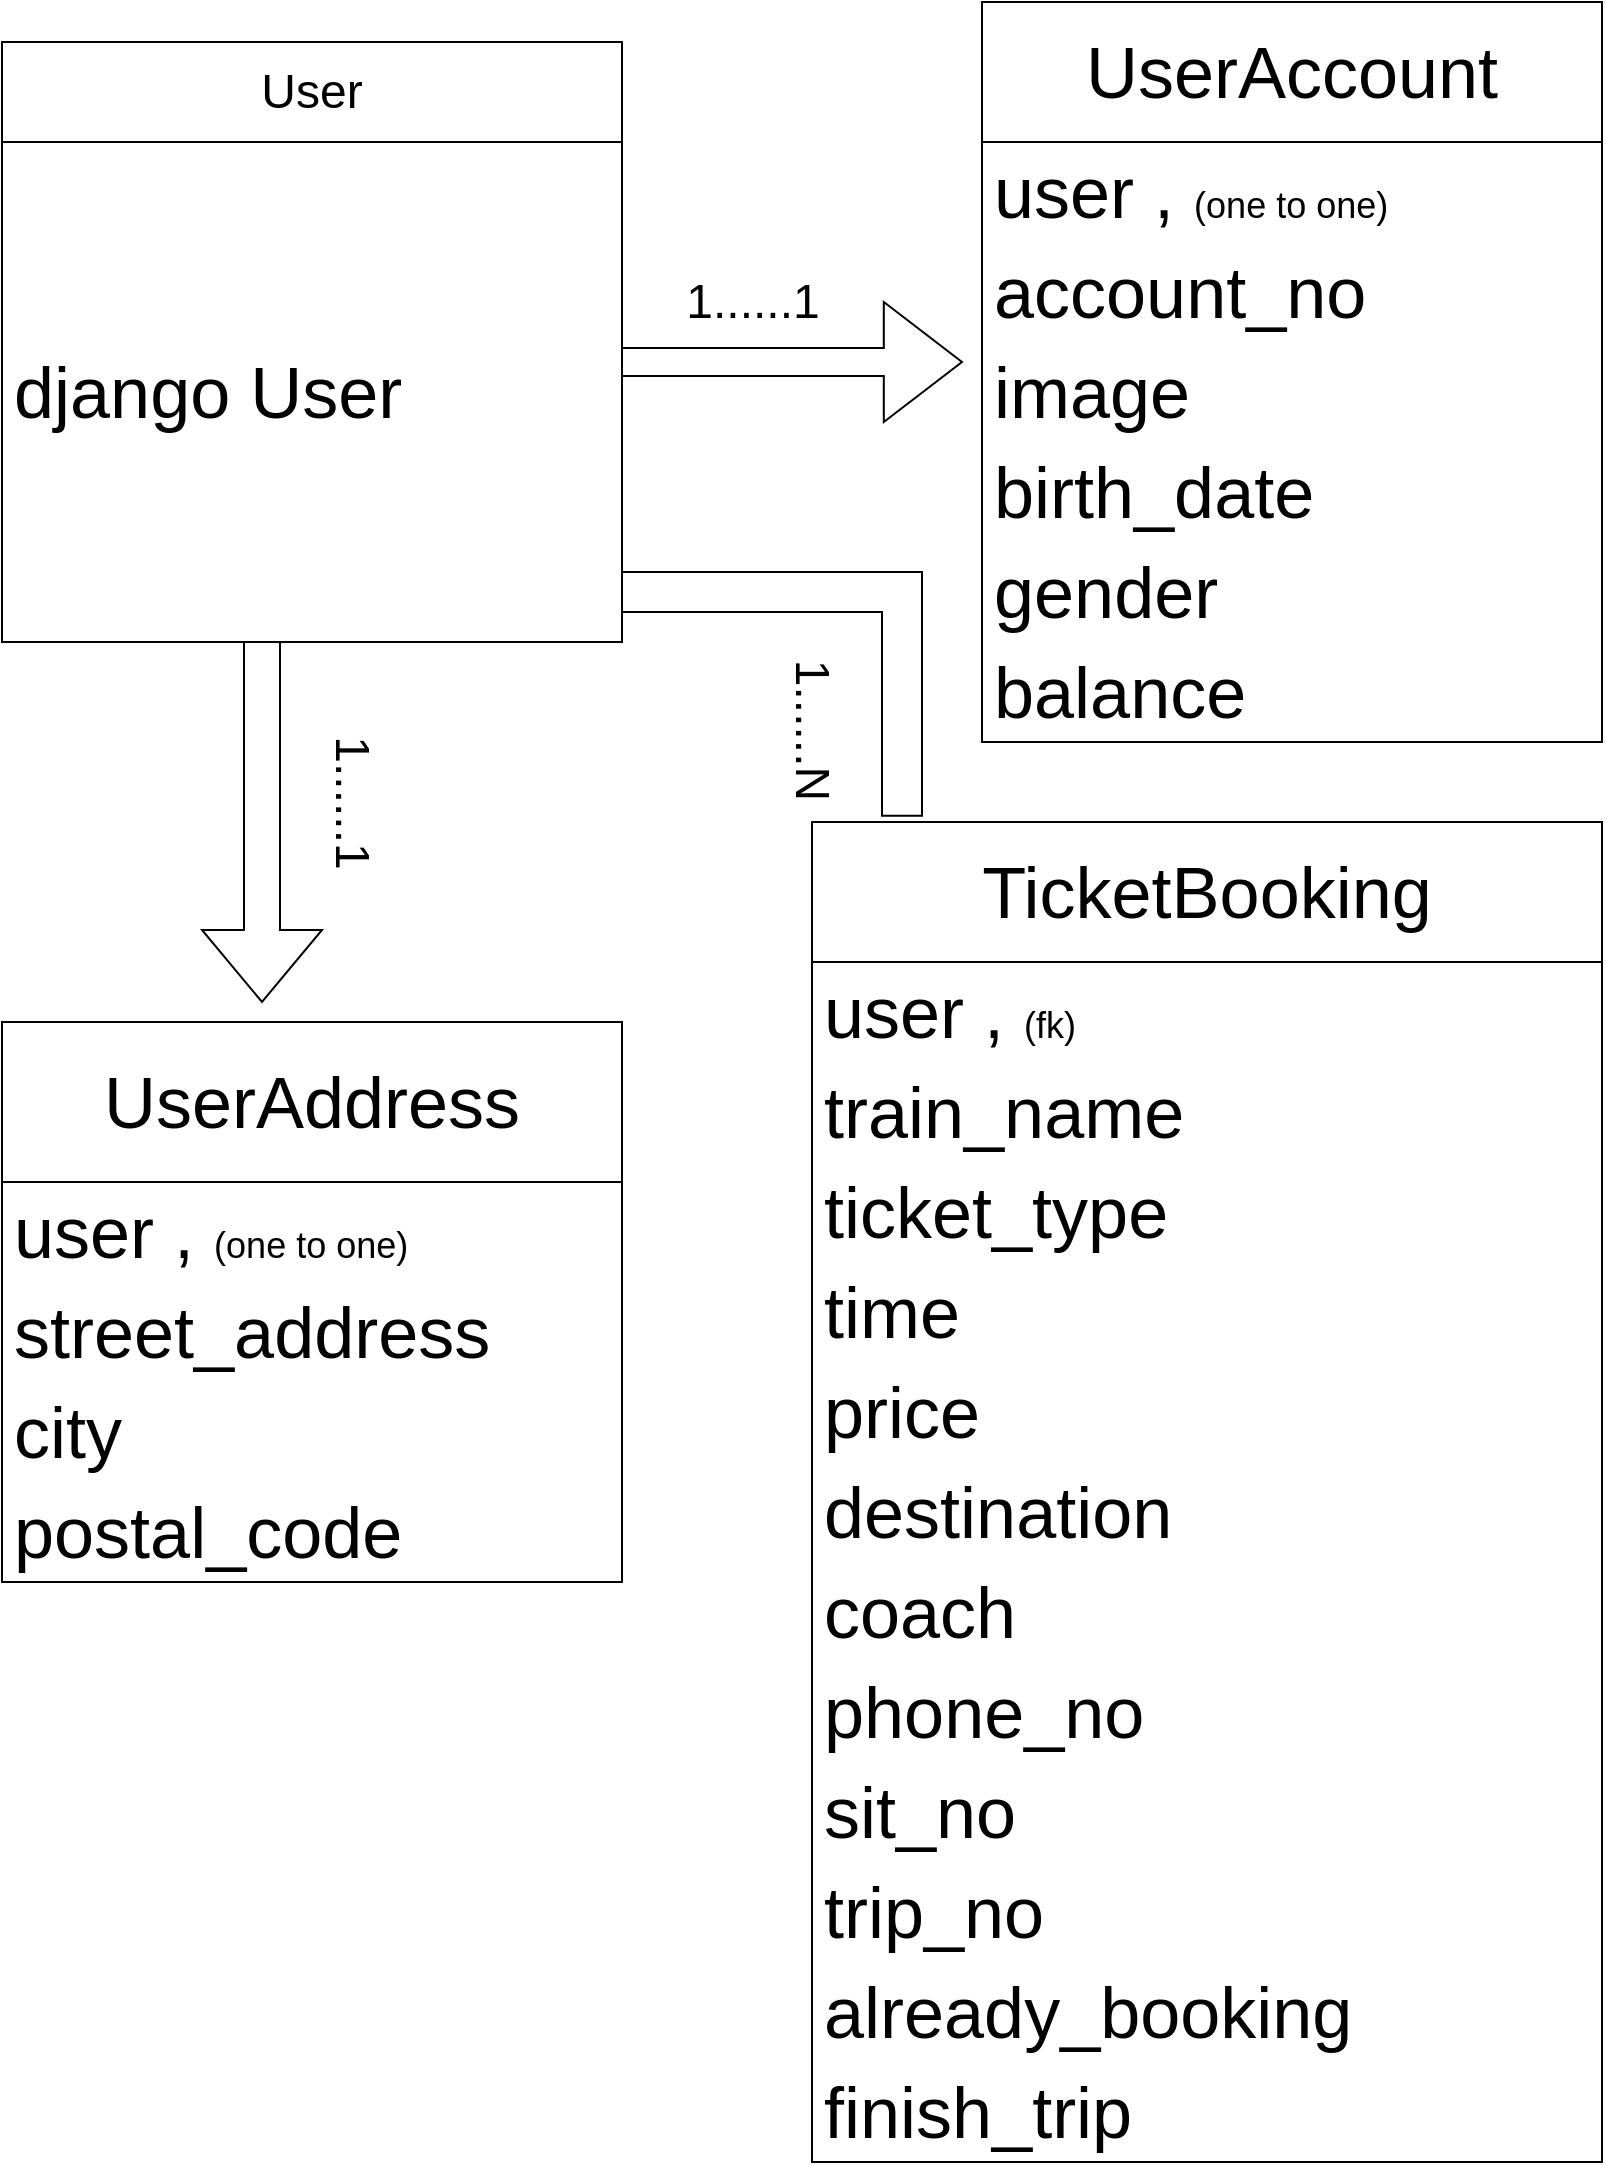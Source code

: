<mxfile>
    <diagram id="RJXW56J6Gu23fEVfUAOV" name="Page-1">
        <mxGraphModel dx="3328" dy="1584" grid="1" gridSize="10" guides="1" tooltips="1" connect="1" arrows="1" fold="1" page="1" pageScale="1" pageWidth="850" pageHeight="1100" math="0" shadow="0">
            <root>
                <mxCell id="0"/>
                <mxCell id="1" parent="0"/>
                <mxCell id="2" value="&lt;font style=&quot;font-size: 24px;&quot;&gt;User&lt;/font&gt;" style="swimlane;fontStyle=0;childLayout=stackLayout;horizontal=1;startSize=50;horizontalStack=0;resizeParent=1;resizeParentMax=0;resizeLast=0;collapsible=1;marginBottom=0;whiteSpace=wrap;html=1;" vertex="1" parent="1">
                    <mxGeometry x="20" y="40" width="310" height="300" as="geometry"/>
                </mxCell>
                <mxCell id="5" value="&lt;font style=&quot;font-size: 36px;&quot;&gt;django User&lt;/font&gt;" style="text;strokeColor=none;fillColor=none;align=left;verticalAlign=middle;spacingLeft=4;spacingRight=4;overflow=hidden;points=[[0,0.5],[1,0.5]];portConstraint=eastwest;rotatable=0;whiteSpace=wrap;html=1;" vertex="1" parent="2">
                    <mxGeometry y="50" width="310" height="250" as="geometry"/>
                </mxCell>
                <mxCell id="7" value="UserAccount" style="swimlane;fontStyle=0;childLayout=stackLayout;horizontal=1;startSize=70;horizontalStack=0;resizeParent=1;resizeParentMax=0;resizeLast=0;collapsible=1;marginBottom=0;whiteSpace=wrap;html=1;fontSize=36;" vertex="1" parent="1">
                    <mxGeometry x="510" y="20" width="310" height="370" as="geometry"/>
                </mxCell>
                <mxCell id="8" value="user , &lt;font style=&quot;font-size: 18px;&quot;&gt;(one to one)&lt;/font&gt;" style="text;strokeColor=none;fillColor=none;align=left;verticalAlign=middle;spacingLeft=4;spacingRight=4;overflow=hidden;points=[[0,0.5],[1,0.5]];portConstraint=eastwest;rotatable=0;whiteSpace=wrap;html=1;fontSize=36;" vertex="1" parent="7">
                    <mxGeometry y="70" width="310" height="50" as="geometry"/>
                </mxCell>
                <mxCell id="9" value="account_no" style="text;strokeColor=none;fillColor=none;align=left;verticalAlign=middle;spacingLeft=4;spacingRight=4;overflow=hidden;points=[[0,0.5],[1,0.5]];portConstraint=eastwest;rotatable=0;whiteSpace=wrap;html=1;fontSize=36;" vertex="1" parent="7">
                    <mxGeometry y="120" width="310" height="50" as="geometry"/>
                </mxCell>
                <mxCell id="10" value="image" style="text;strokeColor=none;fillColor=none;align=left;verticalAlign=middle;spacingLeft=4;spacingRight=4;overflow=hidden;points=[[0,0.5],[1,0.5]];portConstraint=eastwest;rotatable=0;whiteSpace=wrap;html=1;fontSize=36;" vertex="1" parent="7">
                    <mxGeometry y="170" width="310" height="50" as="geometry"/>
                </mxCell>
                <mxCell id="13" value="birth_date" style="text;strokeColor=none;fillColor=none;align=left;verticalAlign=middle;spacingLeft=4;spacingRight=4;overflow=hidden;points=[[0,0.5],[1,0.5]];portConstraint=eastwest;rotatable=0;whiteSpace=wrap;html=1;fontSize=36;" vertex="1" parent="7">
                    <mxGeometry y="220" width="310" height="50" as="geometry"/>
                </mxCell>
                <mxCell id="14" value="gender" style="text;strokeColor=none;fillColor=none;align=left;verticalAlign=middle;spacingLeft=4;spacingRight=4;overflow=hidden;points=[[0,0.5],[1,0.5]];portConstraint=eastwest;rotatable=0;whiteSpace=wrap;html=1;fontSize=36;" vertex="1" parent="7">
                    <mxGeometry y="270" width="310" height="50" as="geometry"/>
                </mxCell>
                <mxCell id="15" value="balance" style="text;strokeColor=none;fillColor=none;align=left;verticalAlign=middle;spacingLeft=4;spacingRight=4;overflow=hidden;points=[[0,0.5],[1,0.5]];portConstraint=eastwest;rotatable=0;whiteSpace=wrap;html=1;fontSize=36;" vertex="1" parent="7">
                    <mxGeometry y="320" width="310" height="50" as="geometry"/>
                </mxCell>
                <mxCell id="16" value="UserAddress" style="swimlane;fontStyle=0;childLayout=stackLayout;horizontal=1;startSize=80;horizontalStack=0;resizeParent=1;resizeParentMax=0;resizeLast=0;collapsible=1;marginBottom=0;whiteSpace=wrap;html=1;fontSize=36;" vertex="1" parent="1">
                    <mxGeometry x="20" y="530" width="310" height="280" as="geometry"/>
                </mxCell>
                <mxCell id="17" value="user , &lt;font style=&quot;font-size: 18px;&quot;&gt;(one to one)&lt;/font&gt;" style="text;strokeColor=none;fillColor=none;align=left;verticalAlign=middle;spacingLeft=4;spacingRight=4;overflow=hidden;points=[[0,0.5],[1,0.5]];portConstraint=eastwest;rotatable=0;whiteSpace=wrap;html=1;fontSize=36;" vertex="1" parent="16">
                    <mxGeometry y="80" width="310" height="50" as="geometry"/>
                </mxCell>
                <mxCell id="18" value="street_address" style="text;strokeColor=none;fillColor=none;align=left;verticalAlign=middle;spacingLeft=4;spacingRight=4;overflow=hidden;points=[[0,0.5],[1,0.5]];portConstraint=eastwest;rotatable=0;whiteSpace=wrap;html=1;fontSize=36;" vertex="1" parent="16">
                    <mxGeometry y="130" width="310" height="50" as="geometry"/>
                </mxCell>
                <mxCell id="19" value="city" style="text;strokeColor=none;fillColor=none;align=left;verticalAlign=middle;spacingLeft=4;spacingRight=4;overflow=hidden;points=[[0,0.5],[1,0.5]];portConstraint=eastwest;rotatable=0;whiteSpace=wrap;html=1;fontSize=36;" vertex="1" parent="16">
                    <mxGeometry y="180" width="310" height="50" as="geometry"/>
                </mxCell>
                <mxCell id="20" value="postal_code" style="text;strokeColor=none;fillColor=none;align=left;verticalAlign=middle;spacingLeft=4;spacingRight=4;overflow=hidden;points=[[0,0.5],[1,0.5]];portConstraint=eastwest;rotatable=0;whiteSpace=wrap;html=1;fontSize=36;" vertex="1" parent="16">
                    <mxGeometry y="230" width="310" height="50" as="geometry"/>
                </mxCell>
                <mxCell id="27" value="" style="shape=singleArrow;whiteSpace=wrap;html=1;fontSize=18;arrowWidth=0.233;arrowSize=0.23;" vertex="1" parent="1">
                    <mxGeometry x="330" y="170" width="170" height="60" as="geometry"/>
                </mxCell>
                <mxCell id="28" value="" style="shape=singleArrow;direction=south;whiteSpace=wrap;html=1;fontSize=18;" vertex="1" parent="1">
                    <mxGeometry x="120" y="340" width="60" height="180" as="geometry"/>
                </mxCell>
                <mxCell id="29" value="TicketBooking" style="swimlane;fontStyle=0;childLayout=stackLayout;horizontal=1;startSize=70;horizontalStack=0;resizeParent=1;resizeParentMax=0;resizeLast=0;collapsible=1;marginBottom=0;whiteSpace=wrap;html=1;fontSize=36;" vertex="1" parent="1">
                    <mxGeometry x="425" y="430" width="395" height="670" as="geometry"/>
                </mxCell>
                <mxCell id="30" value="user , &lt;font style=&quot;font-size: 18px;&quot;&gt;(fk)&lt;/font&gt;" style="text;strokeColor=none;fillColor=none;align=left;verticalAlign=middle;spacingLeft=4;spacingRight=4;overflow=hidden;points=[[0,0.5],[1,0.5]];portConstraint=eastwest;rotatable=0;whiteSpace=wrap;html=1;fontSize=36;" vertex="1" parent="29">
                    <mxGeometry y="70" width="395" height="50" as="geometry"/>
                </mxCell>
                <mxCell id="31" value="train_name" style="text;strokeColor=none;fillColor=none;align=left;verticalAlign=middle;spacingLeft=4;spacingRight=4;overflow=hidden;points=[[0,0.5],[1,0.5]];portConstraint=eastwest;rotatable=0;whiteSpace=wrap;html=1;fontSize=36;" vertex="1" parent="29">
                    <mxGeometry y="120" width="395" height="50" as="geometry"/>
                </mxCell>
                <mxCell id="32" value="ticket_type" style="text;strokeColor=none;fillColor=none;align=left;verticalAlign=middle;spacingLeft=4;spacingRight=4;overflow=hidden;points=[[0,0.5],[1,0.5]];portConstraint=eastwest;rotatable=0;whiteSpace=wrap;html=1;fontSize=36;" vertex="1" parent="29">
                    <mxGeometry y="170" width="395" height="50" as="geometry"/>
                </mxCell>
                <mxCell id="33" value="time" style="text;strokeColor=none;fillColor=none;align=left;verticalAlign=middle;spacingLeft=4;spacingRight=4;overflow=hidden;points=[[0,0.5],[1,0.5]];portConstraint=eastwest;rotatable=0;whiteSpace=wrap;html=1;fontSize=36;" vertex="1" parent="29">
                    <mxGeometry y="220" width="395" height="50" as="geometry"/>
                </mxCell>
                <mxCell id="34" value="price" style="text;strokeColor=none;fillColor=none;align=left;verticalAlign=middle;spacingLeft=4;spacingRight=4;overflow=hidden;points=[[0,0.5],[1,0.5]];portConstraint=eastwest;rotatable=0;whiteSpace=wrap;html=1;fontSize=36;" vertex="1" parent="29">
                    <mxGeometry y="270" width="395" height="50" as="geometry"/>
                </mxCell>
                <mxCell id="35" value="destination" style="text;strokeColor=none;fillColor=none;align=left;verticalAlign=middle;spacingLeft=4;spacingRight=4;overflow=hidden;points=[[0,0.5],[1,0.5]];portConstraint=eastwest;rotatable=0;whiteSpace=wrap;html=1;fontSize=36;" vertex="1" parent="29">
                    <mxGeometry y="320" width="395" height="50" as="geometry"/>
                </mxCell>
                <mxCell id="41" value="coach" style="text;strokeColor=none;fillColor=none;align=left;verticalAlign=middle;spacingLeft=4;spacingRight=4;overflow=hidden;points=[[0,0.5],[1,0.5]];portConstraint=eastwest;rotatable=0;whiteSpace=wrap;html=1;fontSize=36;" vertex="1" parent="29">
                    <mxGeometry y="370" width="395" height="50" as="geometry"/>
                </mxCell>
                <mxCell id="42" value="phone_no" style="text;strokeColor=none;fillColor=none;align=left;verticalAlign=middle;spacingLeft=4;spacingRight=4;overflow=hidden;points=[[0,0.5],[1,0.5]];portConstraint=eastwest;rotatable=0;whiteSpace=wrap;html=1;fontSize=36;" vertex="1" parent="29">
                    <mxGeometry y="420" width="395" height="50" as="geometry"/>
                </mxCell>
                <mxCell id="43" value="sit_no" style="text;strokeColor=none;fillColor=none;align=left;verticalAlign=middle;spacingLeft=4;spacingRight=4;overflow=hidden;points=[[0,0.5],[1,0.5]];portConstraint=eastwest;rotatable=0;whiteSpace=wrap;html=1;fontSize=36;" vertex="1" parent="29">
                    <mxGeometry y="470" width="395" height="50" as="geometry"/>
                </mxCell>
                <mxCell id="44" value="trip_no" style="text;strokeColor=none;fillColor=none;align=left;verticalAlign=middle;spacingLeft=4;spacingRight=4;overflow=hidden;points=[[0,0.5],[1,0.5]];portConstraint=eastwest;rotatable=0;whiteSpace=wrap;html=1;fontSize=36;" vertex="1" parent="29">
                    <mxGeometry y="520" width="395" height="50" as="geometry"/>
                </mxCell>
                <mxCell id="45" value="already_booking" style="text;strokeColor=none;fillColor=none;align=left;verticalAlign=middle;spacingLeft=4;spacingRight=4;overflow=hidden;points=[[0,0.5],[1,0.5]];portConstraint=eastwest;rotatable=0;whiteSpace=wrap;html=1;fontSize=36;" vertex="1" parent="29">
                    <mxGeometry y="570" width="395" height="50" as="geometry"/>
                </mxCell>
                <mxCell id="46" value="finish_trip" style="text;strokeColor=none;fillColor=none;align=left;verticalAlign=middle;spacingLeft=4;spacingRight=4;overflow=hidden;points=[[0,0.5],[1,0.5]];portConstraint=eastwest;rotatable=0;whiteSpace=wrap;html=1;fontSize=36;" vertex="1" parent="29">
                    <mxGeometry y="620" width="395" height="50" as="geometry"/>
                </mxCell>
                <mxCell id="37" value="" style="shape=corner;whiteSpace=wrap;html=1;fontSize=18;rotation=90;" vertex="1" parent="1">
                    <mxGeometry x="344.07" y="290.94" width="121.87" height="150" as="geometry"/>
                </mxCell>
                <mxCell id="38" value="&lt;font style=&quot;font-size: 24px;&quot;&gt;1......1&lt;/font&gt;" style="text;html=1;align=center;verticalAlign=middle;resizable=0;points=[];autosize=1;strokeColor=none;fillColor=none;fontSize=18;" vertex="1" parent="1">
                    <mxGeometry x="350" y="150" width="90" height="40" as="geometry"/>
                </mxCell>
                <mxCell id="39" value="&lt;font style=&quot;font-size: 24px;&quot;&gt;1......1&lt;/font&gt;" style="text;html=1;align=center;verticalAlign=middle;resizable=0;points=[];autosize=1;strokeColor=none;fillColor=none;fontSize=18;rotation=90;" vertex="1" parent="1">
                    <mxGeometry x="150" y="400" width="90" height="40" as="geometry"/>
                </mxCell>
                <mxCell id="40" value="&lt;font style=&quot;font-size: 24px;&quot;&gt;1......N&lt;/font&gt;" style="text;html=1;align=center;verticalAlign=middle;resizable=0;points=[];autosize=1;strokeColor=none;fillColor=none;fontSize=18;rotation=90;" vertex="1" parent="1">
                    <mxGeometry x="380" y="363.75" width="90" height="40" as="geometry"/>
                </mxCell>
            </root>
        </mxGraphModel>
    </diagram>
</mxfile>